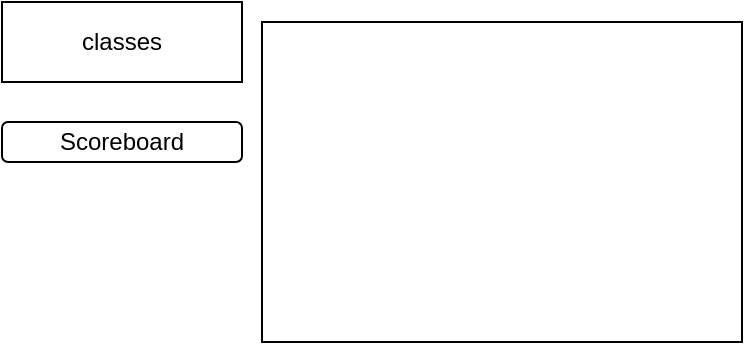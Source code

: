 <mxfile>
    <diagram id="QYqvkxhqJPsA5IlcTWhK" name="Page-1">
        <mxGraphModel dx="587" dy="249" grid="1" gridSize="10" guides="1" tooltips="1" connect="1" arrows="1" fold="1" page="1" pageScale="1" pageWidth="850" pageHeight="1100" math="0" shadow="0">
            <root>
                <mxCell id="0"/>
                <mxCell id="1" parent="0"/>
                <mxCell id="2" value="classes" style="rounded=0;whiteSpace=wrap;html=1;" vertex="1" parent="1">
                    <mxGeometry x="200" y="80" width="120" height="40" as="geometry"/>
                </mxCell>
                <mxCell id="3" value="Scoreboard" style="rounded=1;whiteSpace=wrap;html=1;" vertex="1" parent="1">
                    <mxGeometry x="200" y="140" width="120" height="20" as="geometry"/>
                </mxCell>
                <mxCell id="4" value="" style="rounded=0;whiteSpace=wrap;html=1;" vertex="1" parent="1">
                    <mxGeometry x="330" y="90" width="240" height="160" as="geometry"/>
                </mxCell>
            </root>
        </mxGraphModel>
    </diagram>
</mxfile>